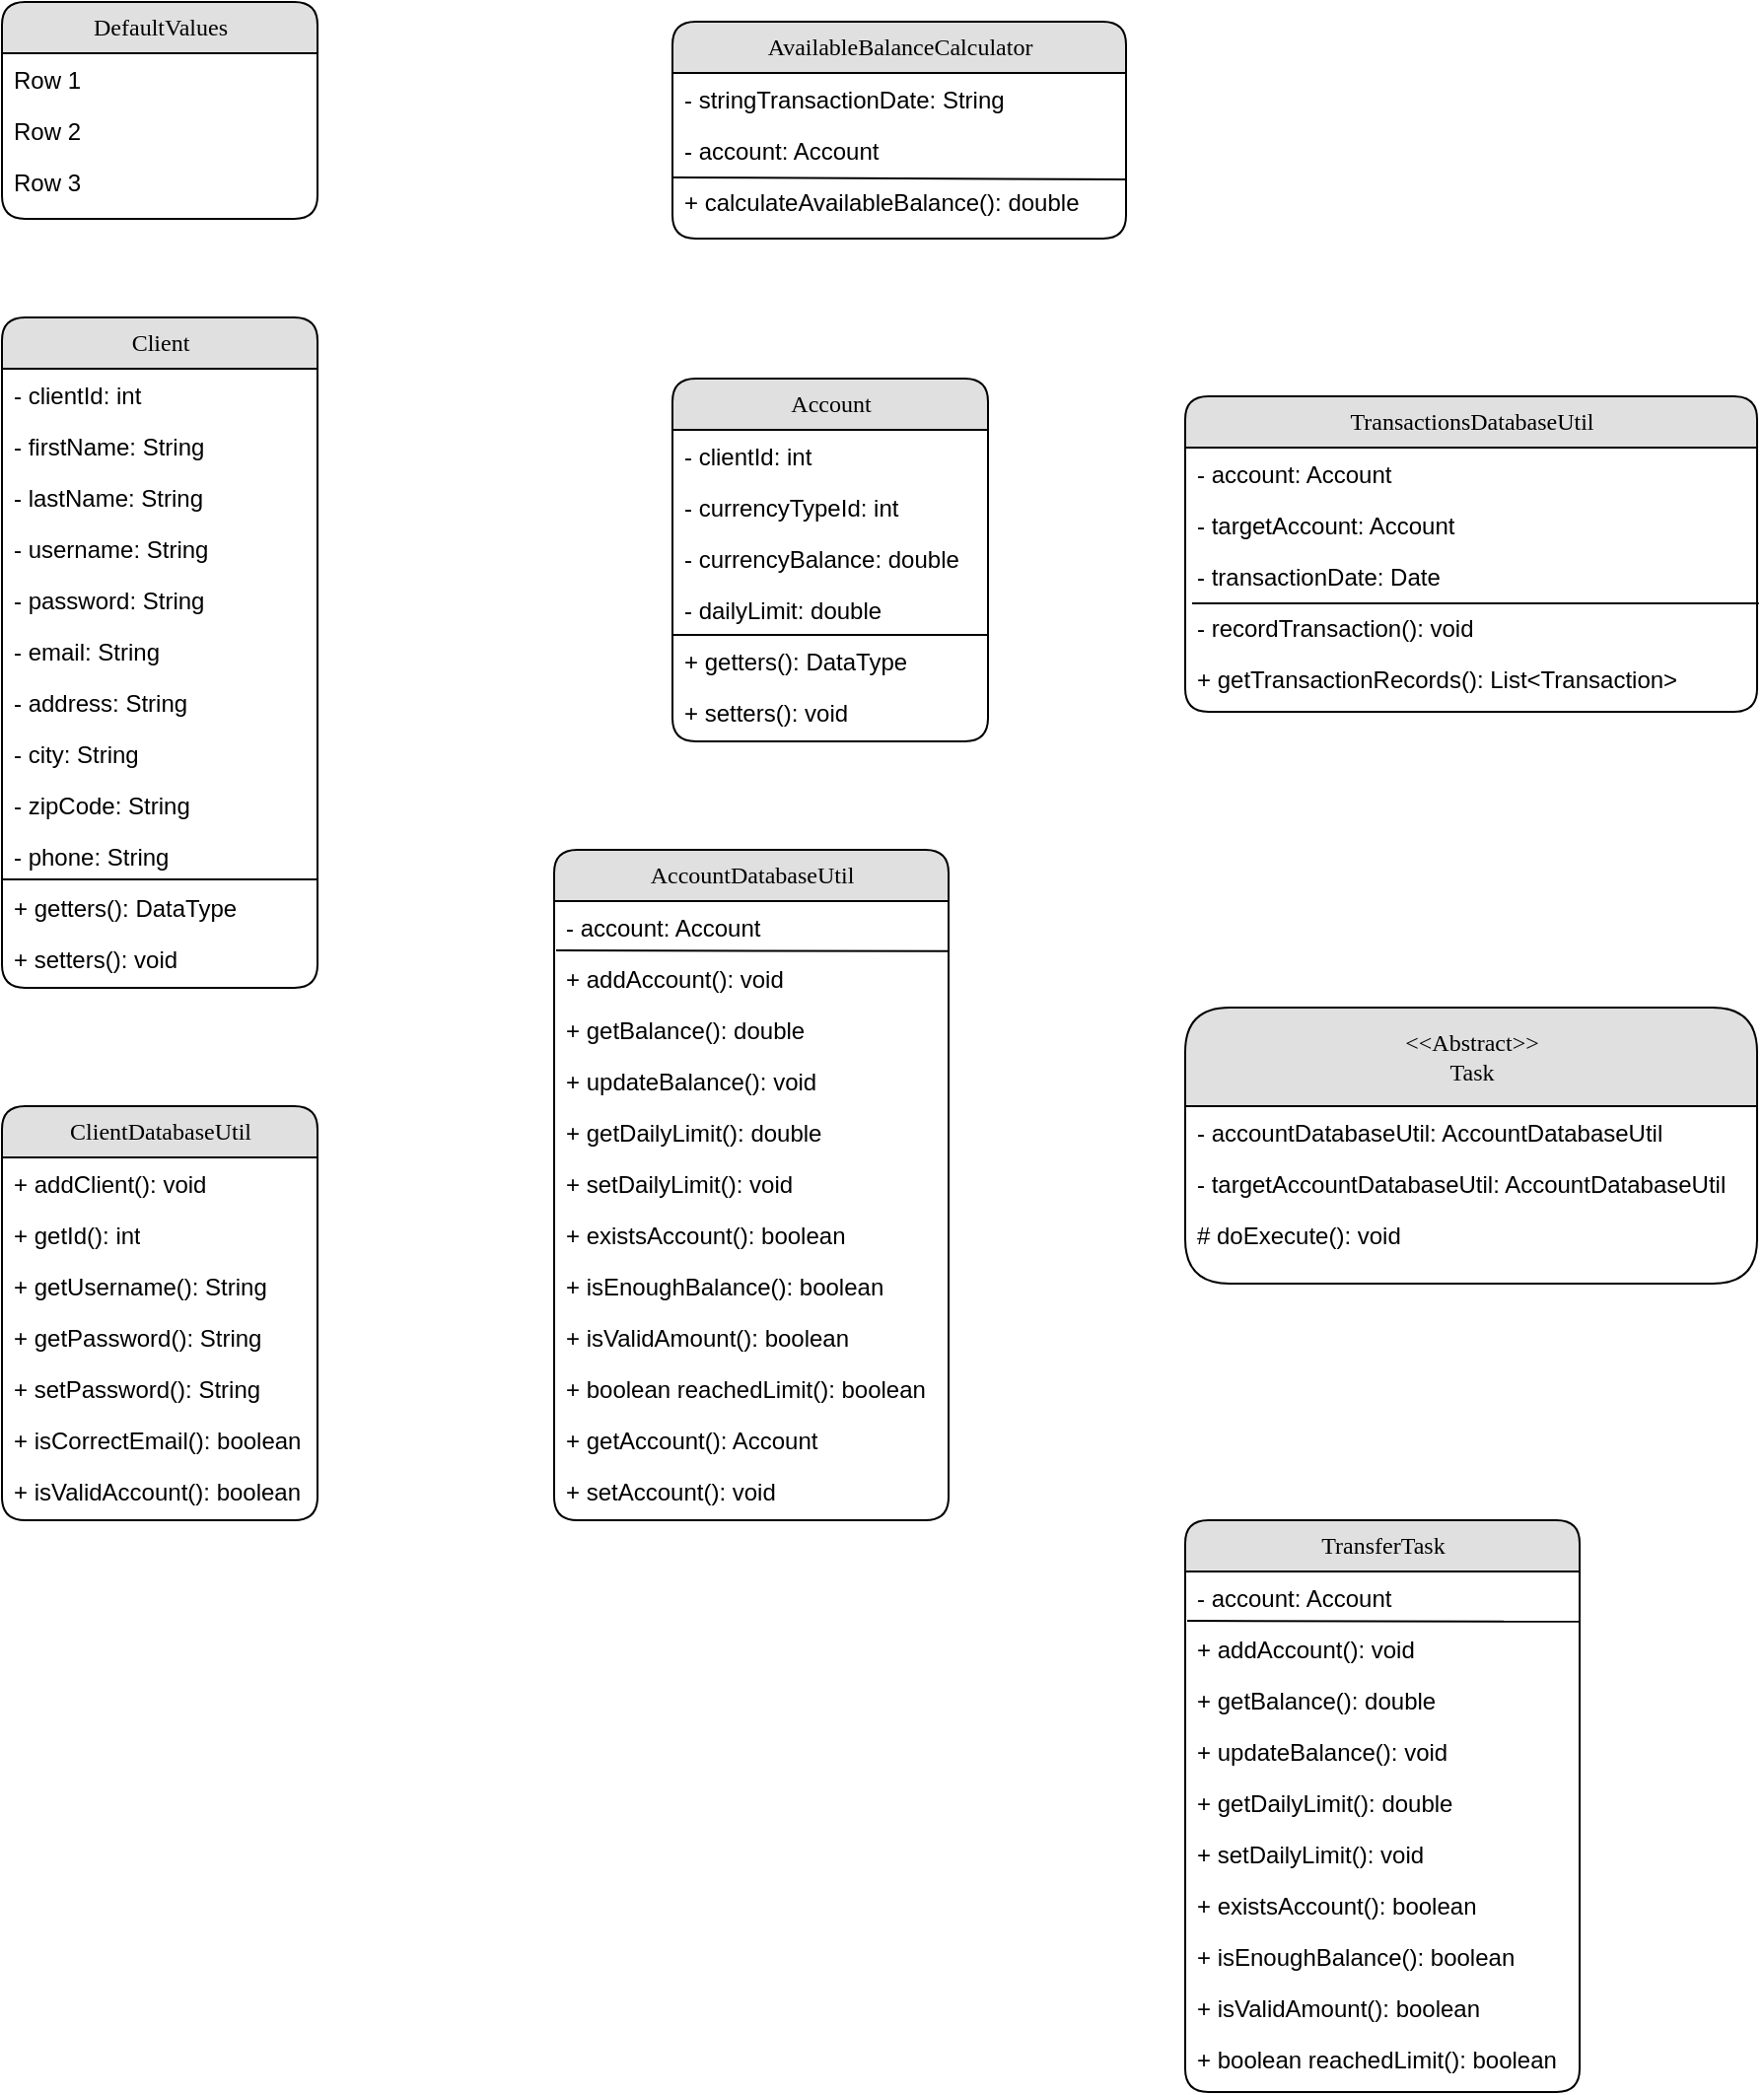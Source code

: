 <mxfile version="14.4.4" type="github">
  <diagram name="Page-1" id="b520641d-4fe3-3701-9064-5fc419738815">
    <mxGraphModel dx="1038" dy="580" grid="1" gridSize="10" guides="1" tooltips="1" connect="1" arrows="1" fold="1" page="1" pageScale="1" pageWidth="1100" pageHeight="850" background="#ffffff" math="0" shadow="0">
      <root>
        <mxCell id="0" />
        <mxCell id="1" parent="0" />
        <mxCell id="21ea969265ad0168-6" value="DefaultValues" style="swimlane;html=1;fontStyle=0;childLayout=stackLayout;horizontal=1;startSize=26;fillColor=#e0e0e0;horizontalStack=0;resizeParent=1;resizeLast=0;collapsible=1;marginBottom=0;swimlaneFillColor=#ffffff;align=center;rounded=1;shadow=0;comic=0;labelBackgroundColor=none;strokeWidth=1;fontFamily=Verdana;fontSize=12" parent="1" vertex="1">
          <mxGeometry x="160" y="50" width="160" height="110" as="geometry" />
        </mxCell>
        <mxCell id="21ea969265ad0168-7" value="Row 1" style="text;html=1;strokeColor=none;fillColor=none;spacingLeft=4;spacingRight=4;whiteSpace=wrap;overflow=hidden;rotatable=0;points=[[0,0.5],[1,0.5]];portConstraint=eastwest;" parent="21ea969265ad0168-6" vertex="1">
          <mxGeometry y="26" width="160" height="26" as="geometry" />
        </mxCell>
        <mxCell id="21ea969265ad0168-8" value="Row 2" style="text;html=1;strokeColor=none;fillColor=none;spacingLeft=4;spacingRight=4;whiteSpace=wrap;overflow=hidden;rotatable=0;points=[[0,0.5],[1,0.5]];portConstraint=eastwest;" parent="21ea969265ad0168-6" vertex="1">
          <mxGeometry y="52" width="160" height="26" as="geometry" />
        </mxCell>
        <mxCell id="21ea969265ad0168-9" value="Row 3" style="text;html=1;strokeColor=none;fillColor=none;spacingLeft=4;spacingRight=4;whiteSpace=wrap;overflow=hidden;rotatable=0;points=[[0,0.5],[1,0.5]];portConstraint=eastwest;" parent="21ea969265ad0168-6" vertex="1">
          <mxGeometry y="78" width="160" height="26" as="geometry" />
        </mxCell>
        <mxCell id="21ea969265ad0168-10" value="AvailableBalanceCalculator" style="swimlane;html=1;fontStyle=0;childLayout=stackLayout;horizontal=1;startSize=26;fillColor=#e0e0e0;horizontalStack=0;resizeParent=1;resizeLast=0;collapsible=1;marginBottom=0;swimlaneFillColor=#ffffff;align=center;rounded=1;shadow=0;comic=0;labelBackgroundColor=none;strokeWidth=1;fontFamily=Verdana;fontSize=12" parent="1" vertex="1">
          <mxGeometry x="500" y="60" width="230" height="110" as="geometry" />
        </mxCell>
        <mxCell id="21ea969265ad0168-12" value="- stringTransactionDate: String" style="text;html=1;strokeColor=none;fillColor=none;spacingLeft=4;spacingRight=4;whiteSpace=wrap;overflow=hidden;rotatable=0;points=[[0,0.5],[1,0.5]];portConstraint=eastwest;" parent="21ea969265ad0168-10" vertex="1">
          <mxGeometry y="26" width="230" height="26" as="geometry" />
        </mxCell>
        <mxCell id="21ea969265ad0168-52" value="- account: Account" style="text;html=1;strokeColor=none;fillColor=none;spacingLeft=4;spacingRight=4;whiteSpace=wrap;overflow=hidden;rotatable=0;points=[[0,0.5],[1,0.5]];portConstraint=eastwest;" parent="21ea969265ad0168-10" vertex="1">
          <mxGeometry y="52" width="230" height="26" as="geometry" />
        </mxCell>
        <mxCell id="21ea969265ad0168-13" value="+ calculateAvailableBalance(): double" style="text;html=1;strokeColor=none;fillColor=none;spacingLeft=4;spacingRight=4;whiteSpace=wrap;overflow=hidden;rotatable=0;points=[[0,0.5],[1,0.5]];portConstraint=eastwest;" parent="21ea969265ad0168-10" vertex="1">
          <mxGeometry y="78" width="230" height="32" as="geometry" />
        </mxCell>
        <mxCell id="eXmw_8-DnYwRp7ZnmwKu-10" value="" style="endArrow=none;html=1;entryX=1;entryY=0.064;entryDx=0;entryDy=0;entryPerimeter=0;" edge="1" parent="21ea969265ad0168-10" target="21ea969265ad0168-13">
          <mxGeometry width="50" height="50" relative="1" as="geometry">
            <mxPoint y="79" as="sourcePoint" />
            <mxPoint x="-40" y="96" as="targetPoint" />
          </mxGeometry>
        </mxCell>
        <mxCell id="21ea969265ad0168-14" value="Client" style="swimlane;html=1;fontStyle=0;childLayout=stackLayout;horizontal=1;startSize=26;fillColor=#e0e0e0;horizontalStack=0;resizeParent=1;resizeLast=0;collapsible=1;marginBottom=0;swimlaneFillColor=#ffffff;align=center;rounded=1;shadow=0;comic=0;labelBackgroundColor=none;strokeWidth=1;fontFamily=Verdana;fontSize=12" parent="1" vertex="1">
          <mxGeometry x="160" y="210" width="160" height="340" as="geometry" />
        </mxCell>
        <mxCell id="21ea969265ad0168-15" value="- clientId: int" style="text;html=1;strokeColor=none;fillColor=none;spacingLeft=4;spacingRight=4;whiteSpace=wrap;overflow=hidden;rotatable=0;points=[[0,0.5],[1,0.5]];portConstraint=eastwest;" parent="21ea969265ad0168-14" vertex="1">
          <mxGeometry y="26" width="160" height="26" as="geometry" />
        </mxCell>
        <mxCell id="21ea969265ad0168-16" value="- firstName: String" style="text;html=1;strokeColor=none;fillColor=none;spacingLeft=4;spacingRight=4;whiteSpace=wrap;overflow=hidden;rotatable=0;points=[[0,0.5],[1,0.5]];portConstraint=eastwest;" parent="21ea969265ad0168-14" vertex="1">
          <mxGeometry y="52" width="160" height="26" as="geometry" />
        </mxCell>
        <mxCell id="21ea969265ad0168-17" value="- lastName: String" style="text;html=1;strokeColor=none;fillColor=none;spacingLeft=4;spacingRight=4;whiteSpace=wrap;overflow=hidden;rotatable=0;points=[[0,0.5],[1,0.5]];portConstraint=eastwest;" parent="21ea969265ad0168-14" vertex="1">
          <mxGeometry y="78" width="160" height="26" as="geometry" />
        </mxCell>
        <mxCell id="eXmw_8-DnYwRp7ZnmwKu-26" value="- username: String" style="text;html=1;strokeColor=none;fillColor=none;spacingLeft=4;spacingRight=4;whiteSpace=wrap;overflow=hidden;rotatable=0;points=[[0,0.5],[1,0.5]];portConstraint=eastwest;" vertex="1" parent="21ea969265ad0168-14">
          <mxGeometry y="104" width="160" height="26" as="geometry" />
        </mxCell>
        <mxCell id="eXmw_8-DnYwRp7ZnmwKu-27" value="- password: String" style="text;html=1;strokeColor=none;fillColor=none;spacingLeft=4;spacingRight=4;whiteSpace=wrap;overflow=hidden;rotatable=0;points=[[0,0.5],[1,0.5]];portConstraint=eastwest;" vertex="1" parent="21ea969265ad0168-14">
          <mxGeometry y="130" width="160" height="26" as="geometry" />
        </mxCell>
        <mxCell id="eXmw_8-DnYwRp7ZnmwKu-28" value="- email: String" style="text;html=1;strokeColor=none;fillColor=none;spacingLeft=4;spacingRight=4;whiteSpace=wrap;overflow=hidden;rotatable=0;points=[[0,0.5],[1,0.5]];portConstraint=eastwest;" vertex="1" parent="21ea969265ad0168-14">
          <mxGeometry y="156" width="160" height="26" as="geometry" />
        </mxCell>
        <mxCell id="eXmw_8-DnYwRp7ZnmwKu-29" value="- address: String" style="text;html=1;strokeColor=none;fillColor=none;spacingLeft=4;spacingRight=4;whiteSpace=wrap;overflow=hidden;rotatable=0;points=[[0,0.5],[1,0.5]];portConstraint=eastwest;" vertex="1" parent="21ea969265ad0168-14">
          <mxGeometry y="182" width="160" height="26" as="geometry" />
        </mxCell>
        <mxCell id="eXmw_8-DnYwRp7ZnmwKu-30" value="- city: String" style="text;html=1;strokeColor=none;fillColor=none;spacingLeft=4;spacingRight=4;whiteSpace=wrap;overflow=hidden;rotatable=0;points=[[0,0.5],[1,0.5]];portConstraint=eastwest;" vertex="1" parent="21ea969265ad0168-14">
          <mxGeometry y="208" width="160" height="26" as="geometry" />
        </mxCell>
        <mxCell id="eXmw_8-DnYwRp7ZnmwKu-31" value="- zipCode: String" style="text;html=1;strokeColor=none;fillColor=none;spacingLeft=4;spacingRight=4;whiteSpace=wrap;overflow=hidden;rotatable=0;points=[[0,0.5],[1,0.5]];portConstraint=eastwest;" vertex="1" parent="21ea969265ad0168-14">
          <mxGeometry y="234" width="160" height="26" as="geometry" />
        </mxCell>
        <mxCell id="eXmw_8-DnYwRp7ZnmwKu-32" value="- phone: String" style="text;html=1;strokeColor=none;fillColor=none;spacingLeft=4;spacingRight=4;whiteSpace=wrap;overflow=hidden;rotatable=0;points=[[0,0.5],[1,0.5]];portConstraint=eastwest;" vertex="1" parent="21ea969265ad0168-14">
          <mxGeometry y="260" width="160" height="26" as="geometry" />
        </mxCell>
        <mxCell id="eXmw_8-DnYwRp7ZnmwKu-33" value="+ getters(): DataType" style="text;html=1;strokeColor=none;fillColor=none;spacingLeft=4;spacingRight=4;whiteSpace=wrap;overflow=hidden;rotatable=0;points=[[0,0.5],[1,0.5]];portConstraint=eastwest;" vertex="1" parent="21ea969265ad0168-14">
          <mxGeometry y="286" width="160" height="26" as="geometry" />
        </mxCell>
        <mxCell id="eXmw_8-DnYwRp7ZnmwKu-34" value="+ setters(): void" style="text;html=1;strokeColor=none;fillColor=none;spacingLeft=4;spacingRight=4;whiteSpace=wrap;overflow=hidden;rotatable=0;points=[[0,0.5],[1,0.5]];portConstraint=eastwest;" vertex="1" parent="21ea969265ad0168-14">
          <mxGeometry y="312" width="160" height="26" as="geometry" />
        </mxCell>
        <mxCell id="eXmw_8-DnYwRp7ZnmwKu-35" value="" style="endArrow=none;html=1;exitX=0.002;exitY=-0.038;exitDx=0;exitDy=0;exitPerimeter=0;entryX=1;entryY=-0.038;entryDx=0;entryDy=0;entryPerimeter=0;" edge="1" parent="21ea969265ad0168-14" source="eXmw_8-DnYwRp7ZnmwKu-33" target="eXmw_8-DnYwRp7ZnmwKu-33">
          <mxGeometry width="50" height="50" relative="1" as="geometry">
            <mxPoint x="360" y="310" as="sourcePoint" />
            <mxPoint x="410" y="260" as="targetPoint" />
          </mxGeometry>
        </mxCell>
        <mxCell id="21ea969265ad0168-18" value="ClientDatabaseUtil" style="swimlane;html=1;fontStyle=0;childLayout=stackLayout;horizontal=1;startSize=26;fillColor=#e0e0e0;horizontalStack=0;resizeParent=1;resizeLast=0;collapsible=1;marginBottom=0;swimlaneFillColor=#ffffff;align=center;rounded=1;shadow=0;comic=0;labelBackgroundColor=none;strokeWidth=1;fontFamily=Verdana;fontSize=12" parent="1" vertex="1">
          <mxGeometry x="160" y="610" width="160" height="210" as="geometry" />
        </mxCell>
        <mxCell id="21ea969265ad0168-19" value="+ addClient(): void" style="text;html=1;strokeColor=none;fillColor=none;spacingLeft=4;spacingRight=4;whiteSpace=wrap;overflow=hidden;rotatable=0;points=[[0,0.5],[1,0.5]];portConstraint=eastwest;" parent="21ea969265ad0168-18" vertex="1">
          <mxGeometry y="26" width="160" height="26" as="geometry" />
        </mxCell>
        <mxCell id="21ea969265ad0168-20" value="+ getId(): int" style="text;html=1;strokeColor=none;fillColor=none;spacingLeft=4;spacingRight=4;whiteSpace=wrap;overflow=hidden;rotatable=0;points=[[0,0.5],[1,0.5]];portConstraint=eastwest;" parent="21ea969265ad0168-18" vertex="1">
          <mxGeometry y="52" width="160" height="26" as="geometry" />
        </mxCell>
        <mxCell id="21ea969265ad0168-51" value="+ getUsername(): String" style="text;html=1;strokeColor=none;fillColor=none;spacingLeft=4;spacingRight=4;whiteSpace=wrap;overflow=hidden;rotatable=0;points=[[0,0.5],[1,0.5]];portConstraint=eastwest;" parent="21ea969265ad0168-18" vertex="1">
          <mxGeometry y="78" width="160" height="26" as="geometry" />
        </mxCell>
        <mxCell id="21ea969265ad0168-21" value="+ getPassword(): String" style="text;html=1;strokeColor=none;fillColor=none;spacingLeft=4;spacingRight=4;whiteSpace=wrap;overflow=hidden;rotatable=0;points=[[0,0.5],[1,0.5]];portConstraint=eastwest;" parent="21ea969265ad0168-18" vertex="1">
          <mxGeometry y="104" width="160" height="26" as="geometry" />
        </mxCell>
        <mxCell id="eXmw_8-DnYwRp7ZnmwKu-23" value="+ setPassword(): String" style="text;html=1;strokeColor=none;fillColor=none;spacingLeft=4;spacingRight=4;whiteSpace=wrap;overflow=hidden;rotatable=0;points=[[0,0.5],[1,0.5]];portConstraint=eastwest;" vertex="1" parent="21ea969265ad0168-18">
          <mxGeometry y="130" width="160" height="26" as="geometry" />
        </mxCell>
        <mxCell id="eXmw_8-DnYwRp7ZnmwKu-24" value="+ isCorrectEmail(): boolean" style="text;html=1;strokeColor=none;fillColor=none;spacingLeft=4;spacingRight=4;whiteSpace=wrap;overflow=hidden;rotatable=0;points=[[0,0.5],[1,0.5]];portConstraint=eastwest;" vertex="1" parent="21ea969265ad0168-18">
          <mxGeometry y="156" width="160" height="26" as="geometry" />
        </mxCell>
        <mxCell id="eXmw_8-DnYwRp7ZnmwKu-25" value="+ isValidAccount(): boolean" style="text;html=1;strokeColor=none;fillColor=none;spacingLeft=4;spacingRight=4;whiteSpace=wrap;overflow=hidden;rotatable=0;points=[[0,0.5],[1,0.5]];portConstraint=eastwest;" vertex="1" parent="21ea969265ad0168-18">
          <mxGeometry y="182" width="160" height="26" as="geometry" />
        </mxCell>
        <mxCell id="21ea969265ad0168-22" value="Account" style="swimlane;html=1;fontStyle=0;childLayout=stackLayout;horizontal=1;startSize=26;fillColor=#e0e0e0;horizontalStack=0;resizeParent=1;resizeLast=0;collapsible=1;marginBottom=0;swimlaneFillColor=#ffffff;align=center;rounded=1;shadow=0;comic=0;labelBackgroundColor=none;strokeWidth=1;fontFamily=Verdana;fontSize=12" parent="1" vertex="1">
          <mxGeometry x="500" y="241" width="160" height="184" as="geometry" />
        </mxCell>
        <mxCell id="21ea969265ad0168-23" value="- clientId: int" style="text;html=1;strokeColor=none;fillColor=none;spacingLeft=4;spacingRight=4;whiteSpace=wrap;overflow=hidden;rotatable=0;points=[[0,0.5],[1,0.5]];portConstraint=eastwest;" parent="21ea969265ad0168-22" vertex="1">
          <mxGeometry y="26" width="160" height="26" as="geometry" />
        </mxCell>
        <mxCell id="21ea969265ad0168-24" value="- currencyTypeId: int" style="text;html=1;strokeColor=none;fillColor=none;spacingLeft=4;spacingRight=4;whiteSpace=wrap;overflow=hidden;rotatable=0;points=[[0,0.5],[1,0.5]];portConstraint=eastwest;" parent="21ea969265ad0168-22" vertex="1">
          <mxGeometry y="52" width="160" height="26" as="geometry" />
        </mxCell>
        <mxCell id="eXmw_8-DnYwRp7ZnmwKu-3" value="- currencyBalance: double" style="text;html=1;strokeColor=none;fillColor=none;spacingLeft=4;spacingRight=4;whiteSpace=wrap;overflow=hidden;rotatable=0;points=[[0,0.5],[1,0.5]];portConstraint=eastwest;" vertex="1" parent="21ea969265ad0168-22">
          <mxGeometry y="78" width="160" height="26" as="geometry" />
        </mxCell>
        <mxCell id="eXmw_8-DnYwRp7ZnmwKu-4" value="- dailyLimit: double" style="text;html=1;strokeColor=none;fillColor=none;spacingLeft=4;spacingRight=4;whiteSpace=wrap;overflow=hidden;rotatable=0;points=[[0,0.5],[1,0.5]];portConstraint=eastwest;" vertex="1" parent="21ea969265ad0168-22">
          <mxGeometry y="104" width="160" height="26" as="geometry" />
        </mxCell>
        <mxCell id="eXmw_8-DnYwRp7ZnmwKu-2" value="" style="endArrow=none;html=1;" edge="1" parent="21ea969265ad0168-22">
          <mxGeometry width="50" height="50" relative="1" as="geometry">
            <mxPoint y="130" as="sourcePoint" />
            <mxPoint x="160" y="130" as="targetPoint" />
          </mxGeometry>
        </mxCell>
        <mxCell id="eXmw_8-DnYwRp7ZnmwKu-7" value="+ getters(): DataType" style="text;html=1;strokeColor=none;fillColor=none;spacingLeft=4;spacingRight=4;whiteSpace=wrap;overflow=hidden;rotatable=0;points=[[0,0.5],[1,0.5]];portConstraint=eastwest;" vertex="1" parent="21ea969265ad0168-22">
          <mxGeometry y="130" width="160" height="26" as="geometry" />
        </mxCell>
        <mxCell id="eXmw_8-DnYwRp7ZnmwKu-8" value="+ setters(): void" style="text;html=1;strokeColor=none;fillColor=none;spacingLeft=4;spacingRight=4;whiteSpace=wrap;overflow=hidden;rotatable=0;points=[[0,0.5],[1,0.5]];portConstraint=eastwest;" vertex="1" parent="21ea969265ad0168-22">
          <mxGeometry y="156" width="160" height="26" as="geometry" />
        </mxCell>
        <mxCell id="21ea969265ad0168-26" value="AccountDatabaseUtil" style="swimlane;html=1;fontStyle=0;childLayout=stackLayout;horizontal=1;startSize=26;fillColor=#e0e0e0;horizontalStack=0;resizeParent=1;resizeLast=0;collapsible=1;marginBottom=0;swimlaneFillColor=#ffffff;align=center;rounded=1;shadow=0;comic=0;labelBackgroundColor=none;strokeWidth=1;fontFamily=Verdana;fontSize=12" parent="1" vertex="1">
          <mxGeometry x="440" y="480" width="200" height="340" as="geometry" />
        </mxCell>
        <mxCell id="21ea969265ad0168-27" value="- account: Account" style="text;html=1;strokeColor=none;fillColor=none;spacingLeft=4;spacingRight=4;whiteSpace=wrap;overflow=hidden;rotatable=0;points=[[0,0.5],[1,0.5]];portConstraint=eastwest;" parent="21ea969265ad0168-26" vertex="1">
          <mxGeometry y="26" width="200" height="26" as="geometry" />
        </mxCell>
        <mxCell id="21ea969265ad0168-28" value="+ addAccount(): void" style="text;html=1;strokeColor=none;fillColor=none;spacingLeft=4;spacingRight=4;whiteSpace=wrap;overflow=hidden;rotatable=0;points=[[0,0.5],[1,0.5]];portConstraint=eastwest;" parent="21ea969265ad0168-26" vertex="1">
          <mxGeometry y="52" width="200" height="26" as="geometry" />
        </mxCell>
        <mxCell id="21ea969265ad0168-29" value="+ getBalance(): double" style="text;html=1;strokeColor=none;fillColor=none;spacingLeft=4;spacingRight=4;whiteSpace=wrap;overflow=hidden;rotatable=0;points=[[0,0.5],[1,0.5]];portConstraint=eastwest;" parent="21ea969265ad0168-26" vertex="1">
          <mxGeometry y="78" width="200" height="26" as="geometry" />
        </mxCell>
        <mxCell id="eXmw_8-DnYwRp7ZnmwKu-11" value="+ updateBalance(): void" style="text;html=1;strokeColor=none;fillColor=none;spacingLeft=4;spacingRight=4;whiteSpace=wrap;overflow=hidden;rotatable=0;points=[[0,0.5],[1,0.5]];portConstraint=eastwest;" vertex="1" parent="21ea969265ad0168-26">
          <mxGeometry y="104" width="200" height="26" as="geometry" />
        </mxCell>
        <mxCell id="eXmw_8-DnYwRp7ZnmwKu-12" value="+ getDailyLimit(): double" style="text;html=1;strokeColor=none;fillColor=none;spacingLeft=4;spacingRight=4;whiteSpace=wrap;overflow=hidden;rotatable=0;points=[[0,0.5],[1,0.5]];portConstraint=eastwest;" vertex="1" parent="21ea969265ad0168-26">
          <mxGeometry y="130" width="200" height="26" as="geometry" />
        </mxCell>
        <mxCell id="eXmw_8-DnYwRp7ZnmwKu-13" value="+ setDailyLimit(): void" style="text;html=1;strokeColor=none;fillColor=none;spacingLeft=4;spacingRight=4;whiteSpace=wrap;overflow=hidden;rotatable=0;points=[[0,0.5],[1,0.5]];portConstraint=eastwest;" vertex="1" parent="21ea969265ad0168-26">
          <mxGeometry y="156" width="200" height="26" as="geometry" />
        </mxCell>
        <mxCell id="eXmw_8-DnYwRp7ZnmwKu-16" value="+ existsAccount(): boolean" style="text;html=1;strokeColor=none;fillColor=none;spacingLeft=4;spacingRight=4;whiteSpace=wrap;overflow=hidden;rotatable=0;points=[[0,0.5],[1,0.5]];portConstraint=eastwest;" vertex="1" parent="21ea969265ad0168-26">
          <mxGeometry y="182" width="200" height="26" as="geometry" />
        </mxCell>
        <mxCell id="eXmw_8-DnYwRp7ZnmwKu-17" value="+ isEnoughBalance(): boolean" style="text;html=1;strokeColor=none;fillColor=none;spacingLeft=4;spacingRight=4;whiteSpace=wrap;overflow=hidden;rotatable=0;points=[[0,0.5],[1,0.5]];portConstraint=eastwest;" vertex="1" parent="21ea969265ad0168-26">
          <mxGeometry y="208" width="200" height="26" as="geometry" />
        </mxCell>
        <mxCell id="eXmw_8-DnYwRp7ZnmwKu-18" value="+ isValidAmount(): boolean" style="text;html=1;strokeColor=none;fillColor=none;spacingLeft=4;spacingRight=4;whiteSpace=wrap;overflow=hidden;rotatable=0;points=[[0,0.5],[1,0.5]];portConstraint=eastwest;" vertex="1" parent="21ea969265ad0168-26">
          <mxGeometry y="234" width="200" height="26" as="geometry" />
        </mxCell>
        <mxCell id="eXmw_8-DnYwRp7ZnmwKu-19" value="+ boolean reachedLimit(): boolean" style="text;html=1;strokeColor=none;fillColor=none;spacingLeft=4;spacingRight=4;whiteSpace=wrap;overflow=hidden;rotatable=0;points=[[0,0.5],[1,0.5]];portConstraint=eastwest;" vertex="1" parent="21ea969265ad0168-26">
          <mxGeometry y="260" width="200" height="26" as="geometry" />
        </mxCell>
        <mxCell id="eXmw_8-DnYwRp7ZnmwKu-20" value="+ getAccount(): Account" style="text;html=1;strokeColor=none;fillColor=none;spacingLeft=4;spacingRight=4;whiteSpace=wrap;overflow=hidden;rotatable=0;points=[[0,0.5],[1,0.5]];portConstraint=eastwest;" vertex="1" parent="21ea969265ad0168-26">
          <mxGeometry y="286" width="200" height="26" as="geometry" />
        </mxCell>
        <mxCell id="eXmw_8-DnYwRp7ZnmwKu-21" value="+ setAccount(): void" style="text;html=1;strokeColor=none;fillColor=none;spacingLeft=4;spacingRight=4;whiteSpace=wrap;overflow=hidden;rotatable=0;points=[[0,0.5],[1,0.5]];portConstraint=eastwest;" vertex="1" parent="21ea969265ad0168-26">
          <mxGeometry y="312" width="200" height="28" as="geometry" />
        </mxCell>
        <mxCell id="eXmw_8-DnYwRp7ZnmwKu-22" value="" style="endArrow=none;html=1;entryX=0.998;entryY=-0.023;entryDx=0;entryDy=0;entryPerimeter=0;" edge="1" parent="21ea969265ad0168-26" target="21ea969265ad0168-28">
          <mxGeometry width="50" height="50" relative="1" as="geometry">
            <mxPoint x="1" y="51" as="sourcePoint" />
            <mxPoint x="30" y="80" as="targetPoint" />
          </mxGeometry>
        </mxCell>
        <mxCell id="eXmw_8-DnYwRp7ZnmwKu-36" value="TransferTask" style="swimlane;html=1;fontStyle=0;childLayout=stackLayout;horizontal=1;startSize=26;fillColor=#e0e0e0;horizontalStack=0;resizeParent=1;resizeLast=0;collapsible=1;marginBottom=0;swimlaneFillColor=#ffffff;align=center;rounded=1;shadow=0;comic=0;labelBackgroundColor=none;strokeWidth=1;fontFamily=Verdana;fontSize=12" vertex="1" parent="1">
          <mxGeometry x="760" y="820" width="200" height="290" as="geometry" />
        </mxCell>
        <mxCell id="eXmw_8-DnYwRp7ZnmwKu-37" value="- account: Account" style="text;html=1;strokeColor=none;fillColor=none;spacingLeft=4;spacingRight=4;whiteSpace=wrap;overflow=hidden;rotatable=0;points=[[0,0.5],[1,0.5]];portConstraint=eastwest;" vertex="1" parent="eXmw_8-DnYwRp7ZnmwKu-36">
          <mxGeometry y="26" width="200" height="26" as="geometry" />
        </mxCell>
        <mxCell id="eXmw_8-DnYwRp7ZnmwKu-38" value="+ addAccount(): void" style="text;html=1;strokeColor=none;fillColor=none;spacingLeft=4;spacingRight=4;whiteSpace=wrap;overflow=hidden;rotatable=0;points=[[0,0.5],[1,0.5]];portConstraint=eastwest;" vertex="1" parent="eXmw_8-DnYwRp7ZnmwKu-36">
          <mxGeometry y="52" width="200" height="26" as="geometry" />
        </mxCell>
        <mxCell id="eXmw_8-DnYwRp7ZnmwKu-39" value="+ getBalance(): double" style="text;html=1;strokeColor=none;fillColor=none;spacingLeft=4;spacingRight=4;whiteSpace=wrap;overflow=hidden;rotatable=0;points=[[0,0.5],[1,0.5]];portConstraint=eastwest;" vertex="1" parent="eXmw_8-DnYwRp7ZnmwKu-36">
          <mxGeometry y="78" width="200" height="26" as="geometry" />
        </mxCell>
        <mxCell id="eXmw_8-DnYwRp7ZnmwKu-40" value="+ updateBalance(): void" style="text;html=1;strokeColor=none;fillColor=none;spacingLeft=4;spacingRight=4;whiteSpace=wrap;overflow=hidden;rotatable=0;points=[[0,0.5],[1,0.5]];portConstraint=eastwest;" vertex="1" parent="eXmw_8-DnYwRp7ZnmwKu-36">
          <mxGeometry y="104" width="200" height="26" as="geometry" />
        </mxCell>
        <mxCell id="eXmw_8-DnYwRp7ZnmwKu-41" value="+ getDailyLimit(): double" style="text;html=1;strokeColor=none;fillColor=none;spacingLeft=4;spacingRight=4;whiteSpace=wrap;overflow=hidden;rotatable=0;points=[[0,0.5],[1,0.5]];portConstraint=eastwest;" vertex="1" parent="eXmw_8-DnYwRp7ZnmwKu-36">
          <mxGeometry y="130" width="200" height="26" as="geometry" />
        </mxCell>
        <mxCell id="eXmw_8-DnYwRp7ZnmwKu-42" value="+ setDailyLimit(): void" style="text;html=1;strokeColor=none;fillColor=none;spacingLeft=4;spacingRight=4;whiteSpace=wrap;overflow=hidden;rotatable=0;points=[[0,0.5],[1,0.5]];portConstraint=eastwest;" vertex="1" parent="eXmw_8-DnYwRp7ZnmwKu-36">
          <mxGeometry y="156" width="200" height="26" as="geometry" />
        </mxCell>
        <mxCell id="eXmw_8-DnYwRp7ZnmwKu-43" value="+ existsAccount(): boolean" style="text;html=1;strokeColor=none;fillColor=none;spacingLeft=4;spacingRight=4;whiteSpace=wrap;overflow=hidden;rotatable=0;points=[[0,0.5],[1,0.5]];portConstraint=eastwest;" vertex="1" parent="eXmw_8-DnYwRp7ZnmwKu-36">
          <mxGeometry y="182" width="200" height="26" as="geometry" />
        </mxCell>
        <mxCell id="eXmw_8-DnYwRp7ZnmwKu-44" value="+ isEnoughBalance(): boolean" style="text;html=1;strokeColor=none;fillColor=none;spacingLeft=4;spacingRight=4;whiteSpace=wrap;overflow=hidden;rotatable=0;points=[[0,0.5],[1,0.5]];portConstraint=eastwest;" vertex="1" parent="eXmw_8-DnYwRp7ZnmwKu-36">
          <mxGeometry y="208" width="200" height="26" as="geometry" />
        </mxCell>
        <mxCell id="eXmw_8-DnYwRp7ZnmwKu-45" value="+ isValidAmount(): boolean" style="text;html=1;strokeColor=none;fillColor=none;spacingLeft=4;spacingRight=4;whiteSpace=wrap;overflow=hidden;rotatable=0;points=[[0,0.5],[1,0.5]];portConstraint=eastwest;" vertex="1" parent="eXmw_8-DnYwRp7ZnmwKu-36">
          <mxGeometry y="234" width="200" height="26" as="geometry" />
        </mxCell>
        <mxCell id="eXmw_8-DnYwRp7ZnmwKu-46" value="+ boolean reachedLimit(): boolean" style="text;html=1;strokeColor=none;fillColor=none;spacingLeft=4;spacingRight=4;whiteSpace=wrap;overflow=hidden;rotatable=0;points=[[0,0.5],[1,0.5]];portConstraint=eastwest;" vertex="1" parent="eXmw_8-DnYwRp7ZnmwKu-36">
          <mxGeometry y="260" width="200" height="26" as="geometry" />
        </mxCell>
        <mxCell id="eXmw_8-DnYwRp7ZnmwKu-49" value="" style="endArrow=none;html=1;entryX=0.998;entryY=-0.023;entryDx=0;entryDy=0;entryPerimeter=0;" edge="1" parent="eXmw_8-DnYwRp7ZnmwKu-36" target="eXmw_8-DnYwRp7ZnmwKu-38">
          <mxGeometry width="50" height="50" relative="1" as="geometry">
            <mxPoint x="1" y="51" as="sourcePoint" />
            <mxPoint x="30" y="80" as="targetPoint" />
          </mxGeometry>
        </mxCell>
        <mxCell id="eXmw_8-DnYwRp7ZnmwKu-53" value="&amp;lt;&amp;lt;Abstract&amp;gt;&amp;gt;&lt;br&gt;Task" style="swimlane;html=1;fontStyle=0;childLayout=stackLayout;horizontal=1;startSize=50;fillColor=#e0e0e0;horizontalStack=0;resizeParent=1;resizeLast=0;collapsible=1;marginBottom=0;swimlaneFillColor=#ffffff;align=center;rounded=1;shadow=0;comic=0;labelBackgroundColor=none;strokeWidth=1;fontFamily=Verdana;fontSize=12" vertex="1" parent="1">
          <mxGeometry x="760" y="560" width="290" height="140" as="geometry">
            <mxRectangle x="1090" y="500" width="120" height="50" as="alternateBounds" />
          </mxGeometry>
        </mxCell>
        <mxCell id="eXmw_8-DnYwRp7ZnmwKu-54" value="- accountDatabaseUtil: AccountDatabaseUtil" style="text;html=1;strokeColor=none;fillColor=none;spacingLeft=4;spacingRight=4;whiteSpace=wrap;overflow=hidden;rotatable=0;points=[[0,0.5],[1,0.5]];portConstraint=eastwest;" vertex="1" parent="eXmw_8-DnYwRp7ZnmwKu-53">
          <mxGeometry y="50" width="290" height="26" as="geometry" />
        </mxCell>
        <mxCell id="eXmw_8-DnYwRp7ZnmwKu-55" value="- targetAccountDatabaseUtil: AccountDatabaseUtil" style="text;html=1;strokeColor=none;fillColor=none;spacingLeft=4;spacingRight=4;whiteSpace=wrap;overflow=hidden;rotatable=0;points=[[0,0.5],[1,0.5]];portConstraint=eastwest;" vertex="1" parent="eXmw_8-DnYwRp7ZnmwKu-53">
          <mxGeometry y="76" width="290" height="26" as="geometry" />
        </mxCell>
        <mxCell id="eXmw_8-DnYwRp7ZnmwKu-56" value="# doExecute(): void" style="text;html=1;strokeColor=none;fillColor=none;spacingLeft=4;spacingRight=4;whiteSpace=wrap;overflow=hidden;rotatable=0;points=[[0,0.5],[1,0.5]];portConstraint=eastwest;" vertex="1" parent="eXmw_8-DnYwRp7ZnmwKu-53">
          <mxGeometry y="102" width="290" height="26" as="geometry" />
        </mxCell>
        <mxCell id="eXmw_8-DnYwRp7ZnmwKu-65" value="TransactionsDatabaseUtil" style="swimlane;html=1;fontStyle=0;childLayout=stackLayout;horizontal=1;startSize=26;fillColor=#e0e0e0;horizontalStack=0;resizeParent=1;resizeLast=0;collapsible=1;marginBottom=0;swimlaneFillColor=#ffffff;align=center;rounded=1;shadow=0;comic=0;labelBackgroundColor=none;strokeWidth=1;fontFamily=Verdana;fontSize=12" vertex="1" parent="1">
          <mxGeometry x="760" y="250" width="290" height="160" as="geometry" />
        </mxCell>
        <mxCell id="eXmw_8-DnYwRp7ZnmwKu-66" value="- account: Account" style="text;html=1;strokeColor=none;fillColor=none;spacingLeft=4;spacingRight=4;whiteSpace=wrap;overflow=hidden;rotatable=0;points=[[0,0.5],[1,0.5]];portConstraint=eastwest;" vertex="1" parent="eXmw_8-DnYwRp7ZnmwKu-65">
          <mxGeometry y="26" width="290" height="26" as="geometry" />
        </mxCell>
        <mxCell id="eXmw_8-DnYwRp7ZnmwKu-67" value="- targetAccount: Account" style="text;html=1;strokeColor=none;fillColor=none;spacingLeft=4;spacingRight=4;whiteSpace=wrap;overflow=hidden;rotatable=0;points=[[0,0.5],[1,0.5]];portConstraint=eastwest;" vertex="1" parent="eXmw_8-DnYwRp7ZnmwKu-65">
          <mxGeometry y="52" width="290" height="26" as="geometry" />
        </mxCell>
        <mxCell id="eXmw_8-DnYwRp7ZnmwKu-68" value="- transactionDate: Date" style="text;html=1;strokeColor=none;fillColor=none;spacingLeft=4;spacingRight=4;whiteSpace=wrap;overflow=hidden;rotatable=0;points=[[0,0.5],[1,0.5]];portConstraint=eastwest;" vertex="1" parent="eXmw_8-DnYwRp7ZnmwKu-65">
          <mxGeometry y="78" width="290" height="26" as="geometry" />
        </mxCell>
        <mxCell id="eXmw_8-DnYwRp7ZnmwKu-70" value="" style="endArrow=none;html=1;exitX=0.012;exitY=1.038;exitDx=0;exitDy=0;exitPerimeter=0;entryX=1.003;entryY=0.038;entryDx=0;entryDy=0;entryPerimeter=0;" edge="1" parent="eXmw_8-DnYwRp7ZnmwKu-65" source="eXmw_8-DnYwRp7ZnmwKu-68" target="eXmw_8-DnYwRp7ZnmwKu-74">
          <mxGeometry width="50" height="50" relative="1" as="geometry">
            <mxPoint y="107" as="sourcePoint" />
            <mxPoint x="202" y="100" as="targetPoint" />
          </mxGeometry>
        </mxCell>
        <mxCell id="eXmw_8-DnYwRp7ZnmwKu-74" value="- recordTransaction(): void" style="text;html=1;strokeColor=none;fillColor=none;spacingLeft=4;spacingRight=4;whiteSpace=wrap;overflow=hidden;rotatable=0;points=[[0,0.5],[1,0.5]];portConstraint=eastwest;" vertex="1" parent="eXmw_8-DnYwRp7ZnmwKu-65">
          <mxGeometry y="104" width="290" height="26" as="geometry" />
        </mxCell>
        <mxCell id="eXmw_8-DnYwRp7ZnmwKu-75" value="+ getTransactionRecords(): List&amp;lt;Transaction&amp;gt;" style="text;html=1;strokeColor=none;fillColor=none;spacingLeft=4;spacingRight=4;whiteSpace=wrap;overflow=hidden;rotatable=0;points=[[0,0.5],[1,0.5]];portConstraint=eastwest;" vertex="1" parent="eXmw_8-DnYwRp7ZnmwKu-65">
          <mxGeometry y="130" width="290" height="26" as="geometry" />
        </mxCell>
      </root>
    </mxGraphModel>
  </diagram>
</mxfile>
